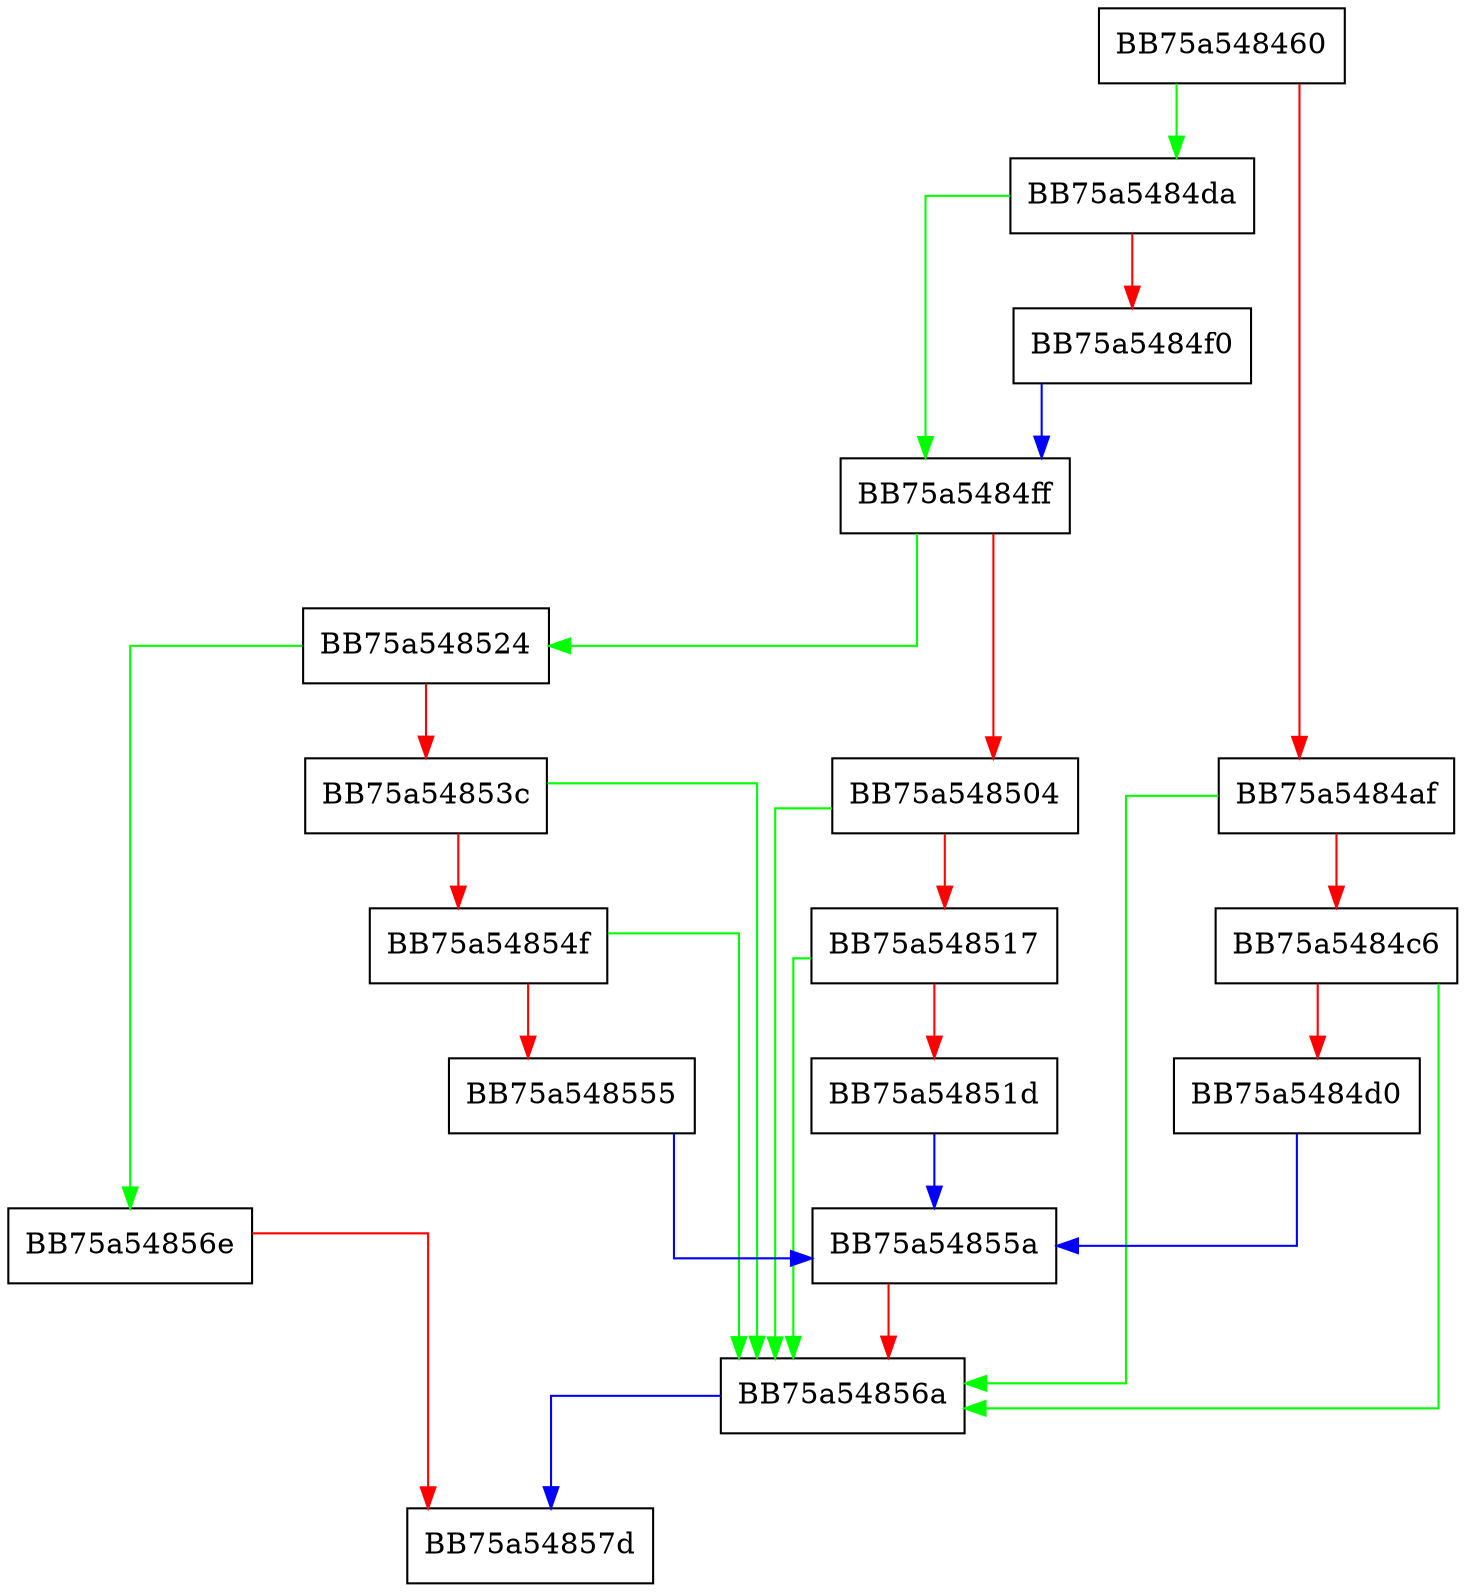 digraph GetKeyPathAndName {
  node [shape="box"];
  graph [splines=ortho];
  BB75a548460 -> BB75a5484da [color="green"];
  BB75a548460 -> BB75a5484af [color="red"];
  BB75a5484af -> BB75a54856a [color="green"];
  BB75a5484af -> BB75a5484c6 [color="red"];
  BB75a5484c6 -> BB75a54856a [color="green"];
  BB75a5484c6 -> BB75a5484d0 [color="red"];
  BB75a5484d0 -> BB75a54855a [color="blue"];
  BB75a5484da -> BB75a5484ff [color="green"];
  BB75a5484da -> BB75a5484f0 [color="red"];
  BB75a5484f0 -> BB75a5484ff [color="blue"];
  BB75a5484ff -> BB75a548524 [color="green"];
  BB75a5484ff -> BB75a548504 [color="red"];
  BB75a548504 -> BB75a54856a [color="green"];
  BB75a548504 -> BB75a548517 [color="red"];
  BB75a548517 -> BB75a54856a [color="green"];
  BB75a548517 -> BB75a54851d [color="red"];
  BB75a54851d -> BB75a54855a [color="blue"];
  BB75a548524 -> BB75a54856e [color="green"];
  BB75a548524 -> BB75a54853c [color="red"];
  BB75a54853c -> BB75a54856a [color="green"];
  BB75a54853c -> BB75a54854f [color="red"];
  BB75a54854f -> BB75a54856a [color="green"];
  BB75a54854f -> BB75a548555 [color="red"];
  BB75a548555 -> BB75a54855a [color="blue"];
  BB75a54855a -> BB75a54856a [color="red"];
  BB75a54856a -> BB75a54857d [color="blue"];
  BB75a54856e -> BB75a54857d [color="red"];
}